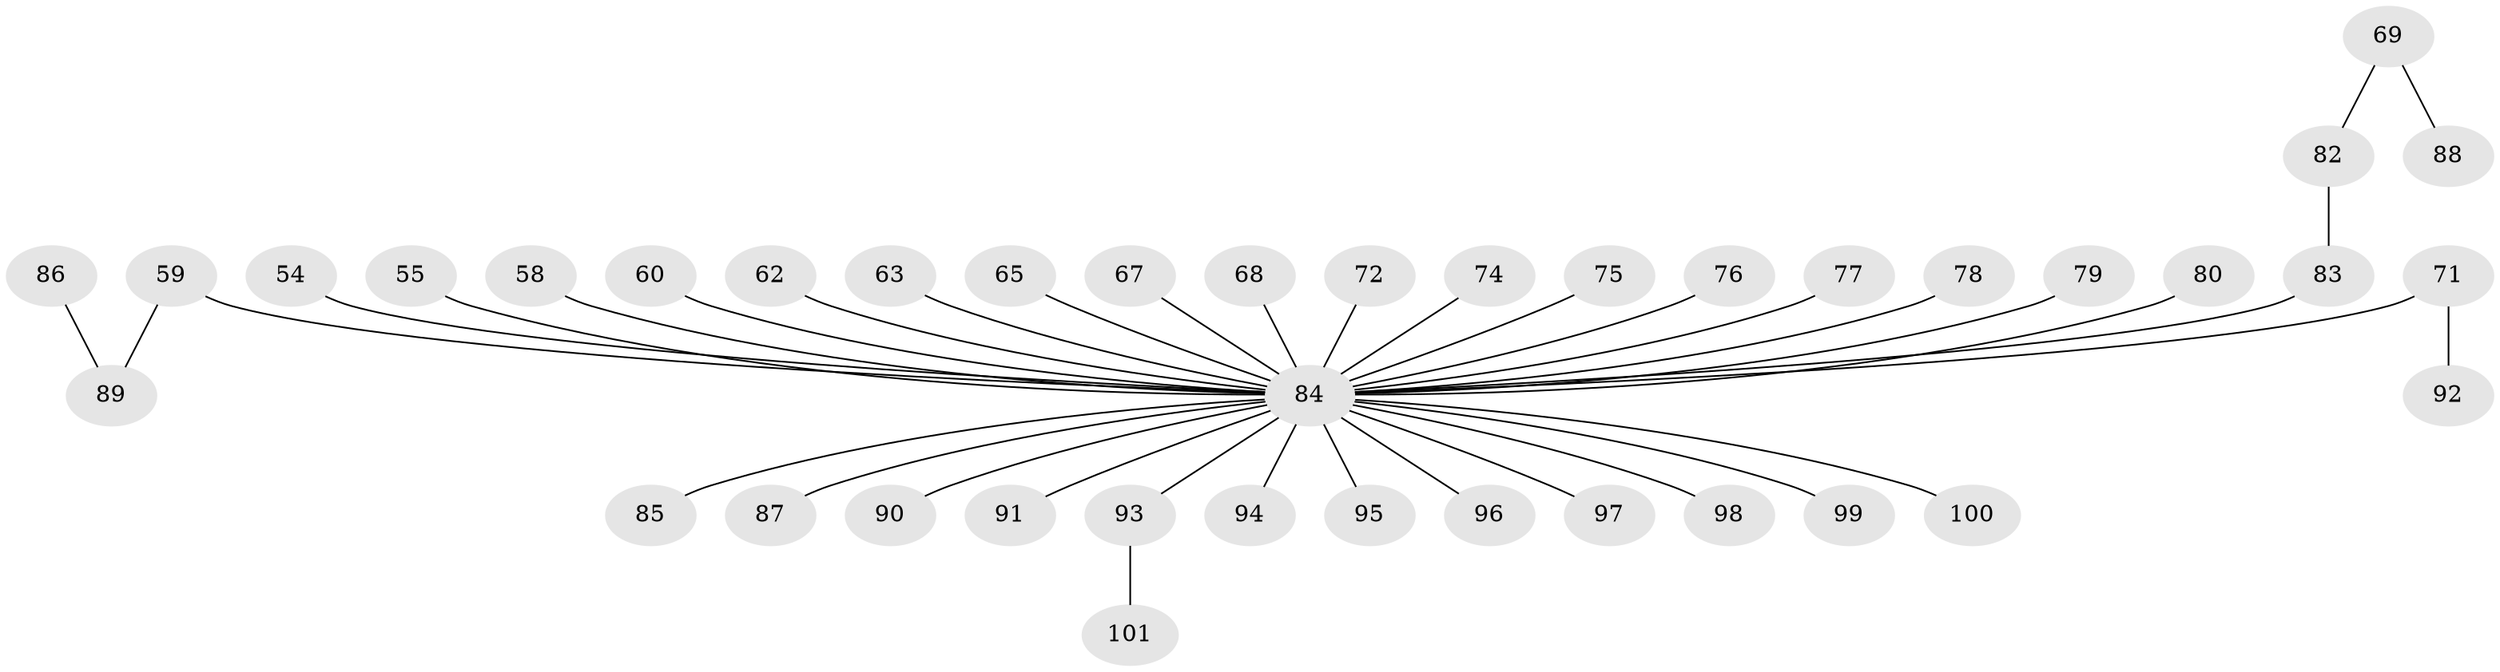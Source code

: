 // original degree distribution, {5: 0.039603960396039604, 4: 0.07920792079207921, 2: 0.22772277227722773, 7: 0.009900990099009901, 3: 0.1485148514851485, 1: 0.49504950495049505}
// Generated by graph-tools (version 1.1) at 2025/56/03/04/25 21:56:48]
// undirected, 40 vertices, 39 edges
graph export_dot {
graph [start="1"]
  node [color=gray90,style=filled];
  54;
  55;
  58 [super="+43"];
  59 [super="+40"];
  60;
  62;
  63 [super="+57"];
  65;
  67;
  68;
  69;
  71;
  72 [super="+56"];
  74;
  75;
  76;
  77;
  78;
  79;
  80;
  82 [super="+64"];
  83 [super="+34"];
  84 [super="+73+53+81+32+31+44+52+48+50+51+70+61"];
  85;
  86;
  87;
  88;
  89 [super="+49"];
  90;
  91;
  92;
  93;
  94;
  95;
  96;
  97;
  98;
  99 [super="+41"];
  100;
  101;
  54 -- 84;
  55 -- 84;
  58 -- 84;
  59 -- 89;
  59 -- 84;
  60 -- 84;
  62 -- 84;
  63 -- 84;
  65 -- 84;
  67 -- 84;
  68 -- 84;
  69 -- 88;
  69 -- 82;
  71 -- 92;
  71 -- 84;
  72 -- 84;
  74 -- 84;
  75 -- 84;
  76 -- 84;
  77 -- 84;
  78 -- 84;
  79 -- 84;
  80 -- 84;
  82 -- 83;
  83 -- 84;
  84 -- 98;
  84 -- 100;
  84 -- 85;
  84 -- 90;
  84 -- 91;
  84 -- 93;
  84 -- 96;
  84 -- 97;
  84 -- 94;
  84 -- 99;
  84 -- 87;
  84 -- 95;
  86 -- 89;
  93 -- 101;
}
